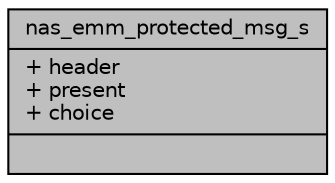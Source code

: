 digraph "nas_emm_protected_msg_s"
{
 // LATEX_PDF_SIZE
  edge [fontname="Helvetica",fontsize="10",labelfontname="Helvetica",labelfontsize="10"];
  node [fontname="Helvetica",fontsize="10",shape=record];
  Node1 [label="{nas_emm_protected_msg_s\n|+ header\l+ present\l+ choice\l|}",height=0.2,width=0.4,color="black", fillcolor="grey75", style="filled", fontcolor="black",tooltip=" "];
}
